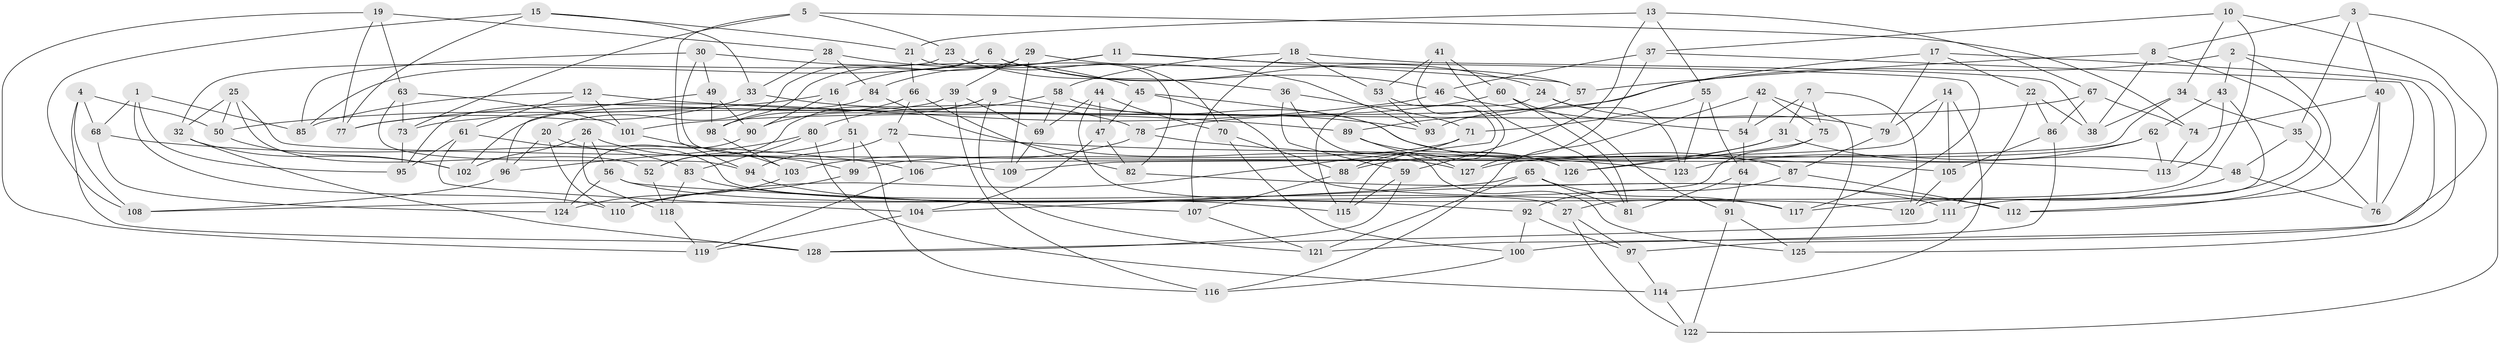 // coarse degree distribution, {7: 0.012987012987012988, 8: 0.025974025974025976, 4: 0.7402597402597403, 10: 0.06493506493506493, 9: 0.03896103896103896, 3: 0.07792207792207792, 11: 0.025974025974025976, 6: 0.012987012987012988}
// Generated by graph-tools (version 1.1) at 2025/53/03/04/25 22:53:41]
// undirected, 128 vertices, 256 edges
graph export_dot {
  node [color=gray90,style=filled];
  1;
  2;
  3;
  4;
  5;
  6;
  7;
  8;
  9;
  10;
  11;
  12;
  13;
  14;
  15;
  16;
  17;
  18;
  19;
  20;
  21;
  22;
  23;
  24;
  25;
  26;
  27;
  28;
  29;
  30;
  31;
  32;
  33;
  34;
  35;
  36;
  37;
  38;
  39;
  40;
  41;
  42;
  43;
  44;
  45;
  46;
  47;
  48;
  49;
  50;
  51;
  52;
  53;
  54;
  55;
  56;
  57;
  58;
  59;
  60;
  61;
  62;
  63;
  64;
  65;
  66;
  67;
  68;
  69;
  70;
  71;
  72;
  73;
  74;
  75;
  76;
  77;
  78;
  79;
  80;
  81;
  82;
  83;
  84;
  85;
  86;
  87;
  88;
  89;
  90;
  91;
  92;
  93;
  94;
  95;
  96;
  97;
  98;
  99;
  100;
  101;
  102;
  103;
  104;
  105;
  106;
  107;
  108;
  109;
  110;
  111;
  112;
  113;
  114;
  115;
  116;
  117;
  118;
  119;
  120;
  121;
  122;
  123;
  124;
  125;
  126;
  127;
  128;
  1 -- 85;
  1 -- 110;
  1 -- 68;
  1 -- 95;
  2 -- 43;
  2 -- 73;
  2 -- 112;
  2 -- 125;
  3 -- 40;
  3 -- 35;
  3 -- 122;
  3 -- 8;
  4 -- 68;
  4 -- 108;
  4 -- 128;
  4 -- 50;
  5 -- 73;
  5 -- 94;
  5 -- 74;
  5 -- 23;
  6 -- 46;
  6 -- 20;
  6 -- 24;
  6 -- 85;
  7 -- 120;
  7 -- 75;
  7 -- 31;
  7 -- 54;
  8 -- 38;
  8 -- 57;
  8 -- 111;
  9 -- 93;
  9 -- 90;
  9 -- 52;
  9 -- 121;
  10 -- 37;
  10 -- 34;
  10 -- 27;
  10 -- 121;
  11 -- 117;
  11 -- 16;
  11 -- 84;
  11 -- 57;
  12 -- 85;
  12 -- 89;
  12 -- 61;
  12 -- 101;
  13 -- 59;
  13 -- 67;
  13 -- 55;
  13 -- 21;
  14 -- 106;
  14 -- 79;
  14 -- 105;
  14 -- 114;
  15 -- 108;
  15 -- 21;
  15 -- 77;
  15 -- 33;
  16 -- 50;
  16 -- 90;
  16 -- 51;
  17 -- 79;
  17 -- 97;
  17 -- 22;
  17 -- 93;
  18 -- 58;
  18 -- 53;
  18 -- 38;
  18 -- 107;
  19 -- 63;
  19 -- 119;
  19 -- 77;
  19 -- 28;
  20 -- 27;
  20 -- 96;
  20 -- 110;
  21 -- 66;
  21 -- 82;
  22 -- 111;
  22 -- 86;
  22 -- 38;
  23 -- 32;
  23 -- 70;
  23 -- 36;
  24 -- 115;
  24 -- 123;
  24 -- 79;
  25 -- 32;
  25 -- 52;
  25 -- 50;
  25 -- 113;
  26 -- 56;
  26 -- 118;
  26 -- 102;
  26 -- 99;
  27 -- 97;
  27 -- 122;
  28 -- 33;
  28 -- 93;
  28 -- 84;
  29 -- 39;
  29 -- 57;
  29 -- 109;
  29 -- 98;
  30 -- 85;
  30 -- 49;
  30 -- 109;
  30 -- 45;
  31 -- 48;
  31 -- 88;
  31 -- 126;
  32 -- 128;
  32 -- 102;
  33 -- 77;
  33 -- 78;
  34 -- 38;
  34 -- 109;
  34 -- 35;
  35 -- 76;
  35 -- 48;
  36 -- 71;
  36 -- 125;
  36 -- 59;
  37 -- 46;
  37 -- 127;
  37 -- 76;
  39 -- 69;
  39 -- 102;
  39 -- 116;
  40 -- 74;
  40 -- 76;
  40 -- 112;
  41 -- 81;
  41 -- 53;
  41 -- 60;
  41 -- 115;
  42 -- 125;
  42 -- 116;
  42 -- 54;
  42 -- 75;
  43 -- 62;
  43 -- 113;
  43 -- 120;
  44 -- 69;
  44 -- 70;
  44 -- 47;
  44 -- 117;
  45 -- 120;
  45 -- 126;
  45 -- 47;
  46 -- 54;
  46 -- 77;
  47 -- 82;
  47 -- 104;
  48 -- 117;
  48 -- 76;
  49 -- 90;
  49 -- 96;
  49 -- 98;
  50 -- 102;
  51 -- 99;
  51 -- 52;
  51 -- 116;
  52 -- 118;
  53 -- 93;
  53 -- 110;
  54 -- 64;
  55 -- 123;
  55 -- 64;
  55 -- 71;
  56 -- 115;
  56 -- 124;
  56 -- 107;
  57 -- 89;
  58 -- 69;
  58 -- 80;
  58 -- 87;
  59 -- 115;
  59 -- 128;
  60 -- 91;
  60 -- 78;
  60 -- 81;
  61 -- 104;
  61 -- 83;
  61 -- 95;
  62 -- 127;
  62 -- 113;
  62 -- 123;
  63 -- 73;
  63 -- 101;
  63 -- 94;
  64 -- 81;
  64 -- 91;
  65 -- 121;
  65 -- 117;
  65 -- 104;
  65 -- 81;
  66 -- 98;
  66 -- 72;
  66 -- 82;
  67 -- 74;
  67 -- 101;
  67 -- 86;
  68 -- 106;
  68 -- 124;
  69 -- 109;
  70 -- 88;
  70 -- 100;
  71 -- 88;
  71 -- 99;
  72 -- 94;
  72 -- 106;
  72 -- 123;
  73 -- 95;
  74 -- 113;
  75 -- 108;
  75 -- 126;
  78 -- 103;
  78 -- 105;
  79 -- 87;
  80 -- 96;
  80 -- 114;
  80 -- 83;
  82 -- 112;
  83 -- 118;
  83 -- 92;
  84 -- 127;
  84 -- 95;
  86 -- 100;
  86 -- 105;
  87 -- 112;
  87 -- 92;
  88 -- 107;
  89 -- 126;
  89 -- 127;
  90 -- 124;
  91 -- 122;
  91 -- 125;
  92 -- 100;
  92 -- 97;
  94 -- 111;
  96 -- 108;
  97 -- 114;
  98 -- 103;
  99 -- 110;
  100 -- 116;
  101 -- 103;
  103 -- 124;
  104 -- 119;
  105 -- 120;
  106 -- 119;
  107 -- 121;
  111 -- 128;
  114 -- 122;
  118 -- 119;
}
